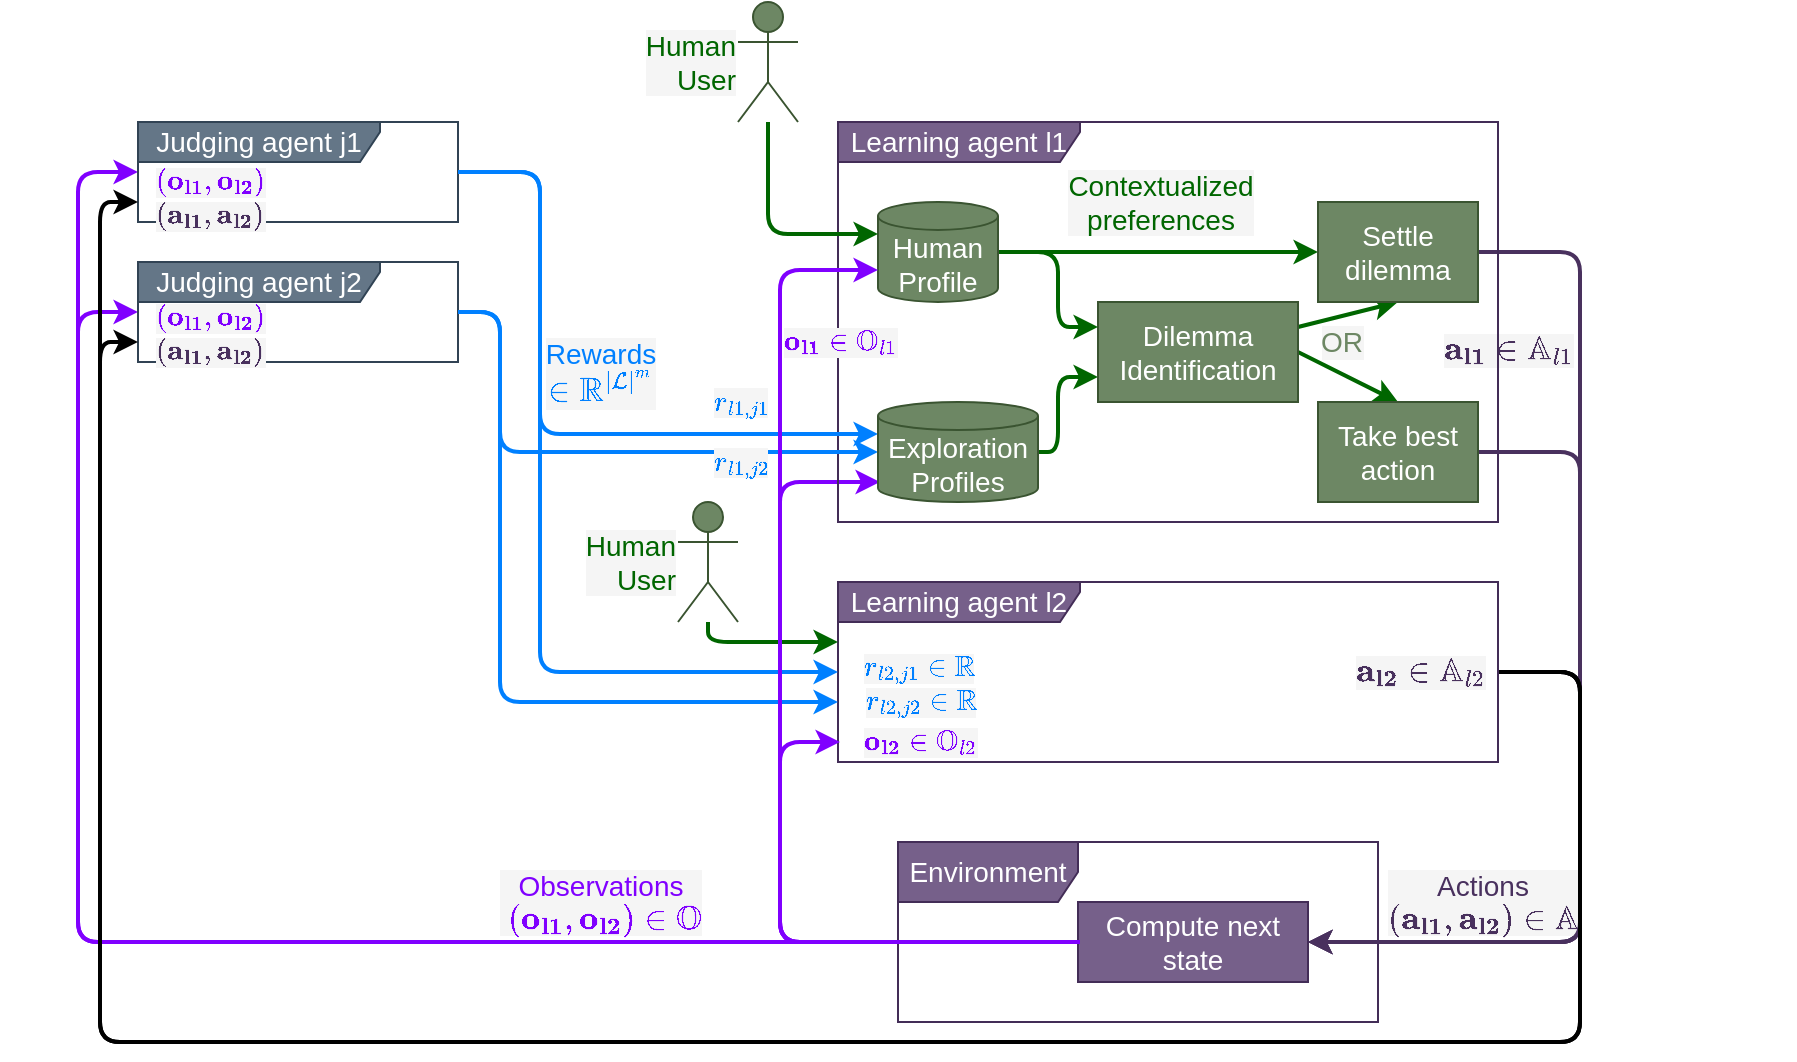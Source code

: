 <mxfile version="15.5.4" type="embed"><diagram id="23iRSUPoRavnBvh4doch" name="Page-1"><mxGraphModel dx="673" dy="661" grid="1" gridSize="10" guides="1" tooltips="1" connect="1" arrows="1" fold="1" page="1" pageScale="1" pageWidth="827" pageHeight="1169" math="1" shadow="0"><root><mxCell id="0"/><mxCell id="1" parent="0"/><mxCell id="3tLK-R1qEs0SOCNm2qtp-1" value="Environment" style="shape=umlFrame;whiteSpace=wrap;html=1;width=90;height=30;fontSize=14;fillColor=#76608a;fontColor=#ffffff;strokeColor=#432D57;" parent="1" vertex="1"><mxGeometry x="449" y="440" width="240" height="90" as="geometry"/></mxCell><mxCell id="3tLK-R1qEs0SOCNm2qtp-2" style="edgeStyle=orthogonalEdgeStyle;rounded=1;orthogonalLoop=1;jettySize=auto;html=1;exitX=0;exitY=0.5;exitDx=0;exitDy=0;fontSize=14;strokeColor=#8000FF;strokeWidth=2;fillColor=#6a00ff;" parent="1" edge="1"><mxGeometry relative="1" as="geometry"><Array as="points"><mxPoint x="390" y="490"/><mxPoint x="390" y="260"/></Array><mxPoint x="540" y="490" as="sourcePoint"/><mxPoint x="440" y="260" as="targetPoint"/></mxGeometry></mxCell><mxCell id="3tLK-R1qEs0SOCNm2qtp-4" style="edgeStyle=orthogonalEdgeStyle;rounded=1;orthogonalLoop=1;jettySize=auto;html=1;fontSize=14;strokeColor=#8000FF;strokeWidth=2;fillColor=#6a00ff;" parent="1" source="3tLK-R1qEs0SOCNm2qtp-6" target="3tLK-R1qEs0SOCNm2qtp-29" edge="1"><mxGeometry relative="1" as="geometry"><mxPoint x="119" y="355" as="targetPoint"/><Array as="points"><mxPoint x="39" y="490"/><mxPoint x="39" y="175"/></Array></mxGeometry></mxCell><mxCell id="3tLK-R1qEs0SOCNm2qtp-5" value="Observations&lt;br&gt;&amp;nbsp;\( (\mathbf{o_{l1}}, \mathbf{o_{l2}}) \in \mathbb{O}\)" style="edgeStyle=orthogonalEdgeStyle;rounded=1;orthogonalLoop=1;jettySize=auto;html=1;fontSize=14;strokeColor=#8000FF;strokeWidth=2;fillColor=#6a00ff;labelBackgroundColor=#F5F5F5;fontColor=#8000FF;" parent="1" source="3tLK-R1qEs0SOCNm2qtp-6" target="3tLK-R1qEs0SOCNm2qtp-12" edge="1"><mxGeometry x="-0.478" y="-20" relative="1" as="geometry"><Array as="points"><mxPoint x="39" y="490"/><mxPoint x="39" y="105"/></Array><mxPoint as="offset"/><mxPoint x="119" y="185" as="targetPoint"/></mxGeometry></mxCell><mxCell id="3tLK-R1qEs0SOCNm2qtp-6" value="Compute next state" style="rounded=0;whiteSpace=wrap;html=1;fontSize=14;fillColor=#76608a;fontColor=#ffffff;strokeColor=#432D57;" parent="1" vertex="1"><mxGeometry x="539" y="470" width="115" height="40" as="geometry"/></mxCell><mxCell id="3tLK-R1qEs0SOCNm2qtp-7" value="\(\mathbf{a_{l1}} \in \mathbb{A}_{l1}\)" style="edgeStyle=orthogonalEdgeStyle;rounded=1;orthogonalLoop=1;jettySize=auto;html=1;entryX=1;entryY=0.5;entryDx=0;entryDy=0;fontSize=14;strokeWidth=2;fillColor=#76608a;strokeColor=#49315E;exitX=1;exitY=0.5;exitDx=0;exitDy=0;fontColor=#49315E;labelBackgroundColor=#F5F5F5;spacingRight=12;spacingTop=8;" parent="1" source="3tLK-R1qEs0SOCNm2qtp-46" target="3tLK-R1qEs0SOCNm2qtp-6" edge="1"><mxGeometry x="-0.639" y="-30" relative="1" as="geometry"><Array as="points"><mxPoint x="790" y="145"/><mxPoint x="790" y="490"/></Array><mxPoint as="offset"/></mxGeometry></mxCell><mxCell id="3tLK-R1qEs0SOCNm2qtp-8" value="Learning agent l1" style="shape=umlFrame;whiteSpace=wrap;html=1;width=121;height=20;fontSize=14;fillColor=#76608a;fontColor=#ffffff;strokeColor=#432D57;" parent="1" vertex="1"><mxGeometry x="419" y="80" width="330" height="200" as="geometry"/></mxCell><mxCell id="3tLK-R1qEs0SOCNm2qtp-12" value="Judging agent j1" style="shape=umlFrame;whiteSpace=wrap;html=1;fontSize=14;width=121;height=20;fillColor=#647687;fontColor=#ffffff;strokeColor=#314354;" parent="1" vertex="1"><mxGeometry x="69" y="80" width="160" height="50" as="geometry"/></mxCell><mxCell id="3tLK-R1qEs0SOCNm2qtp-15" value="\( r_{l1,j1} \)" style="edgeStyle=orthogonalEdgeStyle;rounded=1;orthogonalLoop=1;jettySize=auto;html=1;entryX=0;entryY=0;entryDx=0;entryDy=16;fontSize=12;strokeColor=#0080FF;strokeWidth=2;fillColor=#1ba1e2;entryPerimeter=0;fontColor=#0080FF;labelBackgroundColor=#F5F5F5;" parent="1" source="3tLK-R1qEs0SOCNm2qtp-12" target="3tLK-R1qEs0SOCNm2qtp-33" edge="1"><mxGeometry x="0.595" y="16" relative="1" as="geometry"><mxPoint x="219" y="185" as="sourcePoint"/><mxPoint x="299" y="200" as="targetPoint"/><Array as="points"><mxPoint x="270" y="105"/><mxPoint x="270" y="236"/></Array><mxPoint as="offset"/></mxGeometry></mxCell><mxCell id="3tLK-R1qEs0SOCNm2qtp-22" value="\( r_{l1,j2} \)" style="edgeStyle=orthogonalEdgeStyle;rounded=1;orthogonalLoop=1;jettySize=auto;html=1;fontSize=12;strokeColor=#0080FF;strokeWidth=2;fillColor=#1ba1e2;entryX=0;entryY=0.5;entryDx=0;entryDy=0;entryPerimeter=0;fontColor=#0080FF;labelBackgroundColor=#F5F5F5;" parent="1" source="3tLK-R1qEs0SOCNm2qtp-29" target="3tLK-R1qEs0SOCNm2qtp-33" edge="1"><mxGeometry x="0.507" y="-5" relative="1" as="geometry"><Array as="points"><mxPoint x="250" y="175"/><mxPoint x="250" y="245"/></Array><mxPoint x="219" y="355" as="sourcePoint"/><mxPoint x="349" y="250" as="targetPoint"/><mxPoint as="offset"/></mxGeometry></mxCell><mxCell id="3tLK-R1qEs0SOCNm2qtp-29" value="Judging agent j2" style="shape=umlFrame;whiteSpace=wrap;html=1;fontSize=14;width=121;height=20;fillColor=#647687;fontColor=#ffffff;strokeColor=#314354;" parent="1" vertex="1"><mxGeometry x="69" y="150" width="160" height="50" as="geometry"/></mxCell><mxCell id="3tLK-R1qEs0SOCNm2qtp-35" style="edgeStyle=orthogonalEdgeStyle;rounded=1;orthogonalLoop=1;jettySize=auto;html=1;entryX=0;entryY=0.75;entryDx=0;entryDy=0;fontSize=14;strokeWidth=2;strokeColor=#006600;" parent="1" source="3tLK-R1qEs0SOCNm2qtp-33" target="3tLK-R1qEs0SOCNm2qtp-34" edge="1"><mxGeometry relative="1" as="geometry"><Array as="points"><mxPoint x="529" y="245"/><mxPoint x="529" y="208"/></Array></mxGeometry></mxCell><mxCell id="3tLK-R1qEs0SOCNm2qtp-33" value="Exploration&lt;br&gt;Profiles" style="shape=cylinder3;whiteSpace=wrap;html=1;boundedLbl=1;backgroundOutline=1;size=7;fillColor=#6d8764;fontColor=#ffffff;strokeColor=#3A5431;rounded=0;fontSize=14;" parent="1" vertex="1"><mxGeometry x="439" y="220" width="80" height="50" as="geometry"/></mxCell><mxCell id="3tLK-R1qEs0SOCNm2qtp-44" style="rounded=0;orthogonalLoop=1;jettySize=auto;html=1;exitX=1;exitY=0.5;exitDx=0;exitDy=0;entryX=0.5;entryY=0;entryDx=0;entryDy=0;fontSize=14;fontColor=#006600;strokeColor=#006600;strokeWidth=2;" parent="1" source="3tLK-R1qEs0SOCNm2qtp-34" target="3tLK-R1qEs0SOCNm2qtp-43" edge="1"><mxGeometry relative="1" as="geometry"/></mxCell><mxCell id="3tLK-R1qEs0SOCNm2qtp-47" style="edgeStyle=none;rounded=0;orthogonalLoop=1;jettySize=auto;html=1;entryX=0.5;entryY=1;entryDx=0;entryDy=0;fontSize=14;fontColor=#006600;strokeColor=#006600;strokeWidth=2;" parent="1" source="3tLK-R1qEs0SOCNm2qtp-34" target="3tLK-R1qEs0SOCNm2qtp-46" edge="1"><mxGeometry relative="1" as="geometry"/></mxCell><mxCell id="3tLK-R1qEs0SOCNm2qtp-34" value="Dilemma&lt;br&gt;Identification" style="rounded=0;whiteSpace=wrap;html=1;fontSize=14;fillColor=#6d8764;fontColor=#ffffff;strokeColor=#3A5431;" parent="1" vertex="1"><mxGeometry x="549" y="170" width="100" height="50" as="geometry"/></mxCell><mxCell id="3tLK-R1qEs0SOCNm2qtp-42" style="edgeStyle=orthogonalEdgeStyle;rounded=1;orthogonalLoop=1;jettySize=auto;html=1;entryX=0;entryY=0.25;entryDx=0;entryDy=0;fontSize=14;fontColor=#006600;strokeColor=#006600;strokeWidth=2;" parent="1" source="3tLK-R1qEs0SOCNm2qtp-37" target="3tLK-R1qEs0SOCNm2qtp-34" edge="1"><mxGeometry relative="1" as="geometry"><Array as="points"><mxPoint x="529" y="145"/><mxPoint x="529" y="183"/></Array></mxGeometry></mxCell><mxCell id="3tLK-R1qEs0SOCNm2qtp-48" value="Contextualized&lt;br&gt;preferences" style="edgeStyle=orthogonalEdgeStyle;rounded=0;orthogonalLoop=1;jettySize=auto;html=1;exitX=1;exitY=0.5;exitDx=0;exitDy=0;exitPerimeter=0;entryX=0;entryY=0.5;entryDx=0;entryDy=0;fontSize=14;fontColor=#006600;strokeColor=#006600;strokeWidth=2;labelBackgroundColor=#F5F5F5;" parent="1" source="3tLK-R1qEs0SOCNm2qtp-37" target="3tLK-R1qEs0SOCNm2qtp-46" edge="1"><mxGeometry x="0.013" y="25" relative="1" as="geometry"><mxPoint as="offset"/></mxGeometry></mxCell><mxCell id="3tLK-R1qEs0SOCNm2qtp-37" value="Human&lt;br&gt;Profile" style="shape=cylinder3;whiteSpace=wrap;html=1;boundedLbl=1;backgroundOutline=1;size=7;fillColor=#6d8764;fontColor=#ffffff;strokeColor=#3A5431;rounded=0;fontSize=14;" parent="1" vertex="1"><mxGeometry x="439" y="120" width="60" height="50" as="geometry"/></mxCell><mxCell id="3tLK-R1qEs0SOCNm2qtp-40" style="edgeStyle=orthogonalEdgeStyle;rounded=1;orthogonalLoop=1;jettySize=auto;html=1;fontSize=14;fontColor=#006600;strokeColor=#006600;strokeWidth=2;entryX=0;entryY=0;entryDx=0;entryDy=16;entryPerimeter=0;" parent="1" source="3tLK-R1qEs0SOCNm2qtp-38" target="3tLK-R1qEs0SOCNm2qtp-37" edge="1"><mxGeometry relative="1" as="geometry"><mxPoint x="384" y="180" as="targetPoint"/><Array as="points"><mxPoint x="384" y="136"/></Array></mxGeometry></mxCell><mxCell id="3tLK-R1qEs0SOCNm2qtp-38" value="Human&lt;br&gt;User" style="shape=umlActor;verticalLabelPosition=middle;verticalAlign=middle;html=1;outlineConnect=0;fontSize=14;fillColor=#6d8764;fontColor=#006600;strokeColor=#3A5431;labelBackgroundColor=#F5F5F5;labelPosition=left;align=right;" parent="1" vertex="1"><mxGeometry x="369" y="20" width="30" height="60" as="geometry"/></mxCell><mxCell id="3tLK-R1qEs0SOCNm2qtp-49" value="Actions &lt;br&gt;\( (\mathbf{a_{l1}}, \mathbf{a_{l2}}) \in \mathbb{A}\)" style="edgeStyle=orthogonalEdgeStyle;rounded=1;orthogonalLoop=1;jettySize=auto;html=1;entryX=1;entryY=0.5;entryDx=0;entryDy=0;fontSize=14;fontColor=#49315E;strokeColor=#49315E;strokeWidth=2;labelBackgroundColor=#F5F5F5;" parent="1" source="3tLK-R1qEs0SOCNm2qtp-43" target="3tLK-R1qEs0SOCNm2qtp-6" edge="1"><mxGeometry x="0.6" y="-20" relative="1" as="geometry"><Array as="points"><mxPoint x="790" y="245"/><mxPoint x="790" y="490"/></Array><mxPoint as="offset"/></mxGeometry></mxCell><mxCell id="3tLK-R1qEs0SOCNm2qtp-43" value="Take best action" style="rounded=0;whiteSpace=wrap;html=1;labelBackgroundColor=none;fontSize=14;fontColor=#ffffff;fillColor=#6d8764;strokeColor=#3A5431;" parent="1" vertex="1"><mxGeometry x="659" y="220" width="80" height="50" as="geometry"/></mxCell><mxCell id="3tLK-R1qEs0SOCNm2qtp-46" value="Settle dilemma" style="rounded=0;whiteSpace=wrap;html=1;labelBackgroundColor=none;fontSize=14;fontColor=#ffffff;fillColor=#6d8764;strokeColor=#3A5431;" parent="1" vertex="1"><mxGeometry x="659" y="120" width="80" height="50" as="geometry"/></mxCell><mxCell id="3tLK-R1qEs0SOCNm2qtp-57" style="edgeStyle=orthogonalEdgeStyle;rounded=1;orthogonalLoop=1;jettySize=auto;html=1;entryX=1;entryY=0.5;entryDx=0;entryDy=0;labelBackgroundColor=#CCCCCC;fontSize=14;fontColor=#000000;strokeColor=#49315E;strokeWidth=2;" parent="1" source="3tLK-R1qEs0SOCNm2qtp-50" target="3tLK-R1qEs0SOCNm2qtp-6" edge="1"><mxGeometry relative="1" as="geometry"><Array as="points"><mxPoint x="790" y="355"/><mxPoint x="790" y="490"/></Array></mxGeometry></mxCell><mxCell id="kIARCGmlTcEEu47ndttY-1" style="edgeStyle=orthogonalEdgeStyle;rounded=1;orthogonalLoop=1;jettySize=auto;html=1;strokeWidth=2;fontColor=#49315E;" parent="1" source="3tLK-R1qEs0SOCNm2qtp-50" target="3tLK-R1qEs0SOCNm2qtp-29" edge="1"><mxGeometry relative="1" as="geometry"><mxPoint x="790" y="550" as="targetPoint"/><Array as="points"><mxPoint x="790" y="355"/><mxPoint x="790" y="540"/><mxPoint x="50" y="540"/><mxPoint x="50" y="190"/></Array></mxGeometry></mxCell><mxCell id="kIARCGmlTcEEu47ndttY-2" value="\(\mathbf{a_{l2}} \in \mathbb{A}_{l2}\)" style="edgeStyle=orthogonalEdgeStyle;rounded=1;orthogonalLoop=1;jettySize=auto;html=1;strokeWidth=2;fontColor=#49315E;fontSize=14;labelBackgroundColor=#F5F5F5;" parent="1" source="3tLK-R1qEs0SOCNm2qtp-50" target="3tLK-R1qEs0SOCNm2qtp-12" edge="1"><mxGeometry x="-1" y="-39" relative="1" as="geometry"><Array as="points"><mxPoint x="790" y="355"/><mxPoint x="790" y="540"/><mxPoint x="50" y="540"/><mxPoint x="50" y="120"/></Array><mxPoint x="-39" y="-39" as="offset"/></mxGeometry></mxCell><mxCell id="3tLK-R1qEs0SOCNm2qtp-50" value="Learning agent l2" style="shape=umlFrame;whiteSpace=wrap;html=1;width=121;height=20;fontSize=14;fillColor=#76608a;fontColor=#ffffff;strokeColor=#432D57;" parent="1" vertex="1"><mxGeometry x="419" y="310" width="330" height="90" as="geometry"/></mxCell><mxCell id="3tLK-R1qEs0SOCNm2qtp-51" value="\(\mathbf{o_{l2}} \in \mathbb{O}_{l2}\)" style="edgeStyle=orthogonalEdgeStyle;rounded=1;orthogonalLoop=1;jettySize=auto;html=1;fontSize=12;strokeColor=#8000FF;strokeWidth=2;fillColor=#6a00ff;labelBackgroundColor=#F5F5F5;fontColor=#8000FF;" parent="1" edge="1"><mxGeometry x="1" y="40" relative="1" as="geometry"><Array as="points"><mxPoint x="390" y="490"/><mxPoint x="390" y="390"/></Array><mxPoint x="540" y="490" as="sourcePoint"/><mxPoint x="420" y="390" as="targetPoint"/><mxPoint x="40" y="40" as="offset"/></mxGeometry></mxCell><mxCell id="3tLK-R1qEs0SOCNm2qtp-52" value="\( r_{l2,j2} \in \mathbb{R}\)" style="edgeStyle=orthogonalEdgeStyle;rounded=1;orthogonalLoop=1;jettySize=auto;html=1;fontSize=12;strokeColor=#0080FF;strokeWidth=2;fillColor=#1ba1e2;labelBackgroundColor=#F5F5F5;fontColor=#0080FF;spacingTop=0;" parent="1" source="3tLK-R1qEs0SOCNm2qtp-29" target="3tLK-R1qEs0SOCNm2qtp-50" edge="1"><mxGeometry x="1" y="41" relative="1" as="geometry"><Array as="points"><mxPoint x="250" y="175"/><mxPoint x="250" y="370"/></Array><mxPoint x="139" y="185" as="sourcePoint"/><mxPoint x="449" y="255" as="targetPoint"/><mxPoint x="41" y="41" as="offset"/></mxGeometry></mxCell><mxCell id="3tLK-R1qEs0SOCNm2qtp-53" value="Rewards&lt;br&gt;\(\in \mathbb{R}^{{\left|\mathcal{L}\right|}^m}\)" style="edgeStyle=orthogonalEdgeStyle;rounded=1;orthogonalLoop=1;jettySize=auto;html=1;fontSize=14;strokeColor=#0080FF;strokeWidth=2;fillColor=#1ba1e2;fontColor=#0080FF;labelBackgroundColor=#F5F5F5;" parent="1" source="3tLK-R1qEs0SOCNm2qtp-12" target="3tLK-R1qEs0SOCNm2qtp-50" edge="1"><mxGeometry x="-0.358" y="30" relative="1" as="geometry"><mxPoint x="139" y="115" as="sourcePoint"/><mxPoint x="449" y="246" as="targetPoint"/><Array as="points"><mxPoint x="270" y="105"/><mxPoint x="270" y="355"/></Array><mxPoint as="offset"/></mxGeometry></mxCell><mxCell id="3tLK-R1qEs0SOCNm2qtp-55" style="edgeStyle=orthogonalEdgeStyle;rounded=1;orthogonalLoop=1;jettySize=auto;html=1;fontSize=14;fontColor=#006600;strokeColor=#006600;strokeWidth=2;" parent="1" source="3tLK-R1qEs0SOCNm2qtp-54" target="3tLK-R1qEs0SOCNm2qtp-50" edge="1"><mxGeometry relative="1" as="geometry"><Array as="points"><mxPoint x="354" y="340"/></Array></mxGeometry></mxCell><mxCell id="3tLK-R1qEs0SOCNm2qtp-54" value="Human&lt;br&gt;User" style="shape=umlActor;verticalLabelPosition=middle;verticalAlign=middle;html=1;outlineConnect=0;fontSize=14;fillColor=#6d8764;fontColor=#006600;strokeColor=#3A5431;labelBackgroundColor=#F5F5F5;labelPosition=left;align=right;" parent="1" vertex="1"><mxGeometry x="339" y="270" width="30" height="60" as="geometry"/></mxCell><mxCell id="3tLK-R1qEs0SOCNm2qtp-56" value="OR" style="text;html=1;strokeColor=none;fillColor=none;align=center;verticalAlign=middle;whiteSpace=wrap;rounded=0;labelBackgroundColor=#F5F5F5;fontSize=14;fontColor=#6D8764;" parent="1" vertex="1"><mxGeometry x="641" y="175" width="60" height="30" as="geometry"/></mxCell><mxCell id="3tLK-R1qEs0SOCNm2qtp-58" value="\(\mathbf{o_{l1}} \in \mathbb{O}_{l1}\)" style="edgeStyle=orthogonalEdgeStyle;rounded=1;orthogonalLoop=1;jettySize=auto;html=1;fontSize=12;strokeColor=#8000FF;strokeWidth=2;fillColor=#6a00ff;entryX=0;entryY=0;entryDx=0;entryDy=34;entryPerimeter=0;fontColor=#8000FF;labelBackgroundColor=#F5F5F5;" parent="1" source="3tLK-R1qEs0SOCNm2qtp-6" target="3tLK-R1qEs0SOCNm2qtp-37" edge="1"><mxGeometry x="0.682" y="-30" relative="1" as="geometry"><Array as="points"><mxPoint x="390" y="490"/><mxPoint x="390" y="154"/></Array><mxPoint x="549" y="500" as="sourcePoint"/><mxPoint x="449" y="270" as="targetPoint"/><mxPoint as="offset"/></mxGeometry></mxCell><mxCell id="2" value="\(r_{l2,j1} \in \mathbb{R}\)" style="text;html=1;align=center;verticalAlign=middle;resizable=0;points=[];autosize=1;strokeColor=none;fillColor=none;fontSize=12;fontColor=#0080FF;labelBackgroundColor=#F5F5F5;" vertex="1" parent="1"><mxGeometry x="384" y="343" width="150" height="20" as="geometry"/></mxCell><mxCell id="3" value="\( (\mathbf{o_{l1}}, \mathbf{o_{l2}} ) \)" style="text;html=1;align=center;verticalAlign=middle;resizable=0;points=[];autosize=1;strokeColor=none;fillColor=none;fontSize=12;fontColor=#8000FF;labelBackgroundColor=#F5F5F5;" vertex="1" parent="1"><mxGeometry y="100" width="210" height="20" as="geometry"/></mxCell><mxCell id="4" value="\( (\mathbf{a_{l1}}, \mathbf{a_{l2}} ) \)" style="text;html=1;align=center;verticalAlign=middle;resizable=0;points=[];autosize=1;strokeColor=none;fillColor=none;fontSize=12;fontColor=#49315E;labelBackgroundColor=#F5F5F5;" vertex="1" parent="1"><mxGeometry y="117" width="210" height="20" as="geometry"/></mxCell><mxCell id="5" value="\( (\mathbf{o_{l1}}, \mathbf{o_{l2}} ) \)" style="text;html=1;align=center;verticalAlign=middle;resizable=0;points=[];autosize=1;strokeColor=none;fillColor=none;fontSize=12;fontColor=#8000FF;labelBackgroundColor=#F5F5F5;" vertex="1" parent="1"><mxGeometry y="168" width="210" height="20" as="geometry"/></mxCell><mxCell id="6" value="\( (\mathbf{a_{l1}}, \mathbf{a_{l2}} ) \)" style="text;html=1;align=center;verticalAlign=middle;resizable=0;points=[];autosize=1;strokeColor=none;fillColor=none;fontSize=12;fontColor=#49315E;labelBackgroundColor=#F5F5F5;" vertex="1" parent="1"><mxGeometry y="185" width="210" height="20" as="geometry"/></mxCell></root></mxGraphModel></diagram></mxfile>